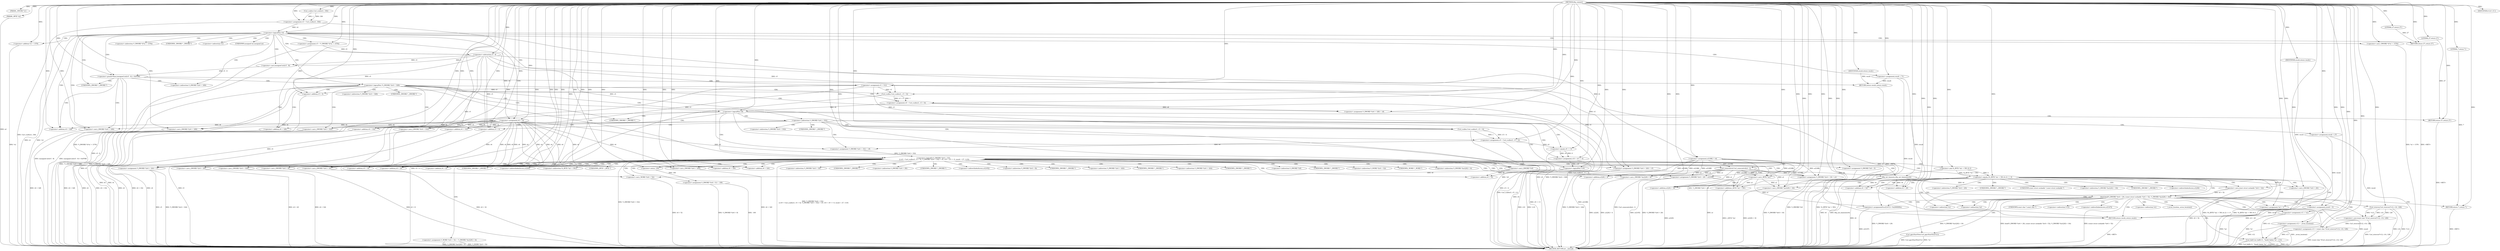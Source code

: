 digraph tftp_connect {  
"1000112" [label = "(METHOD,tftp_connect)" ]
"1000384" [label = "(METHOD_RETURN,int __fastcall)" ]
"1000113" [label = "(PARAM,_DWORD *a1)" ]
"1000114" [label = "(PARAM,_BYTE *a2)" ]
"1000127" [label = "(<operator>.assignment,v4 = Curl_ccalloc(1, 336))" ]
"1000129" [label = "(Curl_ccalloc,Curl_ccalloc(1, 336))" ]
"1000132" [label = "(<operator>.assignment,a1[188] = v4)" ]
"1000138" [label = "(<operator>.logicalNot,!v4)" ]
"1000140" [label = "(RETURN,return 27;,return 27;)" ]
"1000141" [label = "(LITERAL,27,return 27;)" ]
"1000142" [label = "(<operator>.assignment,v5 = *(_DWORD *)(*a1 + 1576))" ]
"1000145" [label = "(<operator>.cast,(_DWORD *)(*a1 + 1576))" ]
"1000147" [label = "(<operator>.addition,*a1 + 1576)" ]
"1000151" [label = "(<operator>.assignment,v6 = v4)" ]
"1000155" [label = "(IDENTIFIER,v5,if ( v5 ))" ]
"1000157" [label = "(<operator>.assignment,result = 71)" ]
"1000161" [label = "(<operator>.greaterThan,(unsigned int)(v5 - 8) > 0xFFB0)" ]
"1000162" [label = "(<operator>.cast,(unsigned int)(v5 - 8))" ]
"1000164" [label = "(<operator>.subtraction,v5 - 8)" ]
"1000168" [label = "(RETURN,return result;,return result;)" ]
"1000169" [label = "(IDENTIFIER,result,return result;)" ]
"1000172" [label = "(<operator>.assignment,v5 = 512)" ]
"1000176" [label = "(<operator>.logicalNot,!*(_DWORD *)(v6 + 328))" ]
"1000178" [label = "(<operator>.cast,(_DWORD *)(v6 + 328))" ]
"1000180" [label = "(<operator>.addition,v6 + 328)" ]
"1000184" [label = "(<operator>.assignment,v8 = Curl_ccalloc(1, v5 + 4))" ]
"1000186" [label = "(Curl_ccalloc,Curl_ccalloc(1, v5 + 4))" ]
"1000188" [label = "(<operator>.addition,v5 + 4)" ]
"1000191" [label = "(<operator>.assignment,*(_DWORD *)(v6 + 328) = v8)" ]
"1000193" [label = "(<operator>.cast,(_DWORD *)(v6 + 328))" ]
"1000195" [label = "(<operator>.addition,v6 + 328)" ]
"1000200" [label = "(<operator>.logicalNot,!v8)" ]
"1000202" [label = "(RETURN,return 27;,return 27;)" ]
"1000203" [label = "(LITERAL,27,return 27;)" ]
"1000205" [label = "(<operator>.logicalOr,*(_DWORD *)(v6 + 332)\n    || (v9 = Curl_ccalloc(1, v5 + 4), *(_DWORD *)(v6 + 332) = v9, v10 = v9 == 0, result = 27, !v10))" ]
"1000207" [label = "(<operator>.cast,(_DWORD *)(v6 + 332))" ]
"1000209" [label = "(<operator>.addition,v6 + 332)" ]
"1000213" [label = "(<operator>.assignment,v9 = Curl_ccalloc(1, v5 + 4))" ]
"1000215" [label = "(Curl_ccalloc,Curl_ccalloc(1, v5 + 4))" ]
"1000217" [label = "(<operator>.addition,v5 + 4)" ]
"1000221" [label = "(<operator>.assignment,*(_DWORD *)(v6 + 332) = v9)" ]
"1000223" [label = "(<operator>.cast,(_DWORD *)(v6 + 332))" ]
"1000225" [label = "(<operator>.addition,v6 + 332)" ]
"1000230" [label = "(<operator>.assignment,v10 = v9 == 0)" ]
"1000232" [label = "(<operator>.equals,v9 == 0)" ]
"1000236" [label = "(<operator>.assignment,result = 27)" ]
"1000239" [label = "(<operator>.logicalNot,!v10)" ]
"1000242" [label = "(Curl_conncontrol,Curl_conncontrol(a1, 1))" ]
"1000245" [label = "(<operator>.assignment,*(_DWORD *)(v6 + 16) = a1)" ]
"1000247" [label = "(<operator>.cast,(_DWORD *)(v6 + 16))" ]
"1000249" [label = "(<operator>.addition,v6 + 16)" ]
"1000253" [label = "(<operator>.assignment,*(_DWORD *)(v6 + 20) = a1[105])" ]
"1000255" [label = "(<operator>.cast,(_DWORD *)(v6 + 20))" ]
"1000257" [label = "(<operator>.addition,v6 + 20)" ]
"1000263" [label = "(<operator>.assignment,*(_DWORD *)(v6 + 8) = -100)" ]
"1000265" [label = "(<operator>.cast,(_DWORD *)(v6 + 8))" ]
"1000267" [label = "(<operator>.addition,v6 + 8)" ]
"1000270" [label = "(<operator>.minus,-100)" ]
"1000272" [label = "(<operator>.assignment,*(_DWORD *)(v6 + 320) = v5)" ]
"1000274" [label = "(<operator>.cast,(_DWORD *)(v6 + 320))" ]
"1000276" [label = "(<operator>.addition,v6 + 320)" ]
"1000280" [label = "(<operator>.assignment,*(_DWORD *)(v6 + 324) = v5)" ]
"1000282" [label = "(<operator>.cast,(_DWORD *)(v6 + 324))" ]
"1000284" [label = "(<operator>.addition,v6 + 324)" ]
"1000288" [label = "(<operator>.assignment,*(_DWORD *)v6 = 0)" ]
"1000290" [label = "(<operator>.cast,(_DWORD *)v6)" ]
"1000294" [label = "(<operator>.assignment,*(_WORD *)(v6 + 52) = *(_DWORD *)(a1[20] + 4))" ]
"1000296" [label = "(<operator>.cast,(_WORD *)(v6 + 52))" ]
"1000298" [label = "(<operator>.addition,v6 + 52)" ]
"1000302" [label = "(<operator>.cast,(_DWORD *)(a1[20] + 4))" ]
"1000304" [label = "(<operator>.addition,a1[20] + 4)" ]
"1000309" [label = "(tftp_set_timeouts,tftp_set_timeouts(v6))" ]
"1000312" [label = "(<operator>.equals,(*((_BYTE *)a1 + 591) & 2) == 0)" ]
"1000313" [label = "(<operator>.and,*((_BYTE *)a1 + 591) & 2)" ]
"1000315" [label = "(<operator>.addition,(_BYTE *)a1 + 591)" ]
"1000316" [label = "(<operator>.cast,(_BYTE *)a1)" ]
"1000324" [label = "(bind,bind(*(_DWORD *)(v6 + 20), (const struct sockaddr *)(v6 + 52), *(_DWORD *)(a1[20] + 16)))" ]
"1000326" [label = "(<operator>.cast,(_DWORD *)(v6 + 20))" ]
"1000328" [label = "(<operator>.addition,v6 + 20)" ]
"1000331" [label = "(<operator>.cast,(const struct sockaddr *)(v6 + 52))" ]
"1000333" [label = "(<operator>.addition,v6 + 52)" ]
"1000337" [label = "(<operator>.cast,(_DWORD *)(a1[20] + 16))" ]
"1000339" [label = "(<operator>.addition,a1[20] + 16)" ]
"1000345" [label = "(<operator>.assignment,v11 = *a1)" ]
"1000349" [label = "(<operator>.assignment,v12 = _errno_location())" ]
"1000352" [label = "(<operator>.assignment,v13 = (const char *)Curl_strerror(*v12, v14, 128))" ]
"1000354" [label = "(<operator>.cast,(const char *)Curl_strerror(*v12, v14, 128))" ]
"1000356" [label = "(Curl_strerror,Curl_strerror(*v12, v14, 128))" ]
"1000361" [label = "(Curl_failf,Curl_failf(v11, \"bind() failed; %s\", v13))" ]
"1000365" [label = "(RETURN,return 7;,return 7;)" ]
"1000366" [label = "(LITERAL,7,return 7;)" ]
"1000367" [label = "(<operators>.assignmentOr,a1[147] |= 0x2000000u)" ]
"1000372" [label = "(Curl_pgrsStartNow,Curl_pgrsStartNow(*a1))" ]
"1000375" [label = "(<operator>.assignment,*a2 = 1)" ]
"1000379" [label = "(<operator>.assignment,result = 0)" ]
"1000382" [label = "(RETURN,return result;,return result;)" ]
"1000383" [label = "(IDENTIFIER,result,return result;)" ]
"1000144" [label = "(<operator>.indirection,*(_DWORD *)(*a1 + 1576))" ]
"1000146" [label = "(UNKNOWN,_DWORD *,_DWORD *)" ]
"1000148" [label = "(<operator>.indirection,*a1)" ]
"1000163" [label = "(UNKNOWN,unsigned int,unsigned int)" ]
"1000177" [label = "(<operator>.indirection,*(_DWORD *)(v6 + 328))" ]
"1000179" [label = "(UNKNOWN,_DWORD *,_DWORD *)" ]
"1000192" [label = "(<operator>.indirection,*(_DWORD *)(v6 + 328))" ]
"1000194" [label = "(UNKNOWN,_DWORD *,_DWORD *)" ]
"1000206" [label = "(<operator>.indirection,*(_DWORD *)(v6 + 332))" ]
"1000208" [label = "(UNKNOWN,_DWORD *,_DWORD *)" ]
"1000222" [label = "(<operator>.indirection,*(_DWORD *)(v6 + 332))" ]
"1000224" [label = "(UNKNOWN,_DWORD *,_DWORD *)" ]
"1000246" [label = "(<operator>.indirection,*(_DWORD *)(v6 + 16))" ]
"1000248" [label = "(UNKNOWN,_DWORD *,_DWORD *)" ]
"1000254" [label = "(<operator>.indirection,*(_DWORD *)(v6 + 20))" ]
"1000256" [label = "(UNKNOWN,_DWORD *,_DWORD *)" ]
"1000260" [label = "(<operator>.indirectIndexAccess,a1[105])" ]
"1000264" [label = "(<operator>.indirection,*(_DWORD *)(v6 + 8))" ]
"1000266" [label = "(UNKNOWN,_DWORD *,_DWORD *)" ]
"1000273" [label = "(<operator>.indirection,*(_DWORD *)(v6 + 320))" ]
"1000275" [label = "(UNKNOWN,_DWORD *,_DWORD *)" ]
"1000281" [label = "(<operator>.indirection,*(_DWORD *)(v6 + 324))" ]
"1000283" [label = "(UNKNOWN,_DWORD *,_DWORD *)" ]
"1000289" [label = "(<operator>.indirection,*(_DWORD *)v6)" ]
"1000291" [label = "(UNKNOWN,_DWORD *,_DWORD *)" ]
"1000295" [label = "(<operator>.indirection,*(_WORD *)(v6 + 52))" ]
"1000297" [label = "(UNKNOWN,_WORD *,_WORD *)" ]
"1000301" [label = "(<operator>.indirection,*(_DWORD *)(a1[20] + 4))" ]
"1000303" [label = "(UNKNOWN,_DWORD *,_DWORD *)" ]
"1000305" [label = "(<operator>.indirectIndexAccess,a1[20])" ]
"1000314" [label = "(<operator>.indirection,*((_BYTE *)a1 + 591))" ]
"1000317" [label = "(UNKNOWN,_BYTE *,_BYTE *)" ]
"1000325" [label = "(<operator>.indirection,*(_DWORD *)(v6 + 20))" ]
"1000327" [label = "(UNKNOWN,_DWORD *,_DWORD *)" ]
"1000332" [label = "(UNKNOWN,const struct sockaddr *,const struct sockaddr *)" ]
"1000336" [label = "(<operator>.indirection,*(_DWORD *)(a1[20] + 16))" ]
"1000338" [label = "(UNKNOWN,_DWORD *,_DWORD *)" ]
"1000340" [label = "(<operator>.indirectIndexAccess,a1[20])" ]
"1000347" [label = "(<operator>.indirection,*a1)" ]
"1000351" [label = "(_errno_location,_errno_location())" ]
"1000355" [label = "(UNKNOWN,const char *,const char *)" ]
"1000357" [label = "(<operator>.indirection,*v12)" ]
"1000368" [label = "(<operator>.indirectIndexAccess,a1[147])" ]
"1000373" [label = "(<operator>.indirection,*a1)" ]
"1000376" [label = "(<operator>.indirection,*a2)" ]
  "1000382" -> "1000384"  [ label = "DDG: <RET>"] 
  "1000202" -> "1000384"  [ label = "DDG: <RET>"] 
  "1000365" -> "1000384"  [ label = "DDG: <RET>"] 
  "1000232" -> "1000384"  [ label = "DDG: v9"] 
  "1000294" -> "1000384"  [ label = "DDG: *(_DWORD *)(a1[20] + 4)"] 
  "1000253" -> "1000384"  [ label = "DDG: a1[105]"] 
  "1000288" -> "1000384"  [ label = "DDG: *(_DWORD *)v6"] 
  "1000162" -> "1000384"  [ label = "DDG: v5 - 8"] 
  "1000142" -> "1000384"  [ label = "DDG: *(_DWORD *)(*a1 + 1576)"] 
  "1000161" -> "1000384"  [ label = "DDG: (unsigned int)(v5 - 8) > 0xFFB0"] 
  "1000265" -> "1000384"  [ label = "DDG: v6 + 8"] 
  "1000217" -> "1000384"  [ label = "DDG: v5"] 
  "1000205" -> "1000384"  [ label = "DDG: *(_DWORD *)(v6 + 332)\n    || (v9 = Curl_ccalloc(1, v5 + 4), *(_DWORD *)(v6 + 332) = v9, v10 = v9 == 0, result = 27, !v10)"] 
  "1000200" -> "1000384"  [ label = "DDG: !v8"] 
  "1000294" -> "1000384"  [ label = "DDG: *(_WORD *)(v6 + 52)"] 
  "1000315" -> "1000384"  [ label = "DDG: (_BYTE *)a1"] 
  "1000138" -> "1000384"  [ label = "DDG: v4"] 
  "1000324" -> "1000384"  [ label = "DDG: *(_DWORD *)(v6 + 20)"] 
  "1000188" -> "1000384"  [ label = "DDG: v5"] 
  "1000239" -> "1000384"  [ label = "DDG: !v10"] 
  "1000349" -> "1000384"  [ label = "DDG: _errno_location()"] 
  "1000333" -> "1000384"  [ label = "DDG: v6"] 
  "1000361" -> "1000384"  [ label = "DDG: v13"] 
  "1000245" -> "1000384"  [ label = "DDG: *(_DWORD *)(v6 + 16)"] 
  "1000312" -> "1000384"  [ label = "DDG: *((_BYTE *)a1 + 591) & 2"] 
  "1000215" -> "1000384"  [ label = "DDG: v5 + 4"] 
  "1000379" -> "1000384"  [ label = "DDG: result"] 
  "1000151" -> "1000384"  [ label = "DDG: v6"] 
  "1000296" -> "1000384"  [ label = "DDG: v6 + 52"] 
  "1000375" -> "1000384"  [ label = "DDG: *a2"] 
  "1000354" -> "1000384"  [ label = "DDG: Curl_strerror(*v12, v14, 128)"] 
  "1000263" -> "1000384"  [ label = "DDG: -100"] 
  "1000151" -> "1000384"  [ label = "DDG: v4"] 
  "1000225" -> "1000384"  [ label = "DDG: v6"] 
  "1000367" -> "1000384"  [ label = "DDG: a1[147]"] 
  "1000132" -> "1000384"  [ label = "DDG: a1[188]"] 
  "1000178" -> "1000384"  [ label = "DDG: v6 + 328"] 
  "1000147" -> "1000384"  [ label = "DDG: *a1"] 
  "1000309" -> "1000384"  [ label = "DDG: v6"] 
  "1000145" -> "1000384"  [ label = "DDG: *a1 + 1576"] 
  "1000157" -> "1000384"  [ label = "DDG: result"] 
  "1000213" -> "1000384"  [ label = "DDG: Curl_ccalloc(1, v5 + 4)"] 
  "1000236" -> "1000384"  [ label = "DDG: result"] 
  "1000302" -> "1000384"  [ label = "DDG: a1[20] + 4"] 
  "1000349" -> "1000384"  [ label = "DDG: v12"] 
  "1000138" -> "1000384"  [ label = "DDG: !v4"] 
  "1000230" -> "1000384"  [ label = "DDG: v9 == 0"] 
  "1000361" -> "1000384"  [ label = "DDG: Curl_failf(v11, \"bind() failed; %s\", v13)"] 
  "1000356" -> "1000384"  [ label = "DDG: v14"] 
  "1000313" -> "1000384"  [ label = "DDG: *((_BYTE *)a1 + 591)"] 
  "1000247" -> "1000384"  [ label = "DDG: v6 + 16"] 
  "1000223" -> "1000384"  [ label = "DDG: v6 + 332"] 
  "1000280" -> "1000384"  [ label = "DDG: v5"] 
  "1000372" -> "1000384"  [ label = "DDG: Curl_pgrsStartNow(*a1)"] 
  "1000255" -> "1000384"  [ label = "DDG: v6 + 20"] 
  "1000207" -> "1000384"  [ label = "DDG: v6 + 332"] 
  "1000186" -> "1000384"  [ label = "DDG: v5 + 4"] 
  "1000280" -> "1000384"  [ label = "DDG: *(_DWORD *)(v6 + 324)"] 
  "1000191" -> "1000384"  [ label = "DDG: *(_DWORD *)(v6 + 328)"] 
  "1000326" -> "1000384"  [ label = "DDG: v6 + 20"] 
  "1000324" -> "1000384"  [ label = "DDG: *(_DWORD *)(a1[20] + 16)"] 
  "1000200" -> "1000384"  [ label = "DDG: v8"] 
  "1000205" -> "1000384"  [ label = "DDG: *(_DWORD *)(v6 + 332)"] 
  "1000114" -> "1000384"  [ label = "DDG: a2"] 
  "1000272" -> "1000384"  [ label = "DDG: *(_DWORD *)(v6 + 320)"] 
  "1000176" -> "1000384"  [ label = "DDG: *(_DWORD *)(v6 + 328)"] 
  "1000242" -> "1000384"  [ label = "DDG: Curl_conncontrol(a1, 1)"] 
  "1000176" -> "1000384"  [ label = "DDG: !*(_DWORD *)(v6 + 328)"] 
  "1000195" -> "1000384"  [ label = "DDG: v6"] 
  "1000337" -> "1000384"  [ label = "DDG: a1[20] + 16"] 
  "1000352" -> "1000384"  [ label = "DDG: (const char *)Curl_strerror(*v12, v14, 128)"] 
  "1000345" -> "1000384"  [ label = "DDG: *a1"] 
  "1000263" -> "1000384"  [ label = "DDG: *(_DWORD *)(v6 + 8)"] 
  "1000127" -> "1000384"  [ label = "DDG: Curl_ccalloc(1, 336)"] 
  "1000356" -> "1000384"  [ label = "DDG: *v12"] 
  "1000209" -> "1000384"  [ label = "DDG: v6"] 
  "1000282" -> "1000384"  [ label = "DDG: v6 + 324"] 
  "1000304" -> "1000384"  [ label = "DDG: a1[20]"] 
  "1000172" -> "1000384"  [ label = "DDG: v5"] 
  "1000339" -> "1000384"  [ label = "DDG: a1[20]"] 
  "1000253" -> "1000384"  [ label = "DDG: *(_DWORD *)(v6 + 20)"] 
  "1000309" -> "1000384"  [ label = "DDG: tftp_set_timeouts(v6)"] 
  "1000193" -> "1000384"  [ label = "DDG: v6 + 328"] 
  "1000316" -> "1000384"  [ label = "DDG: a1"] 
  "1000372" -> "1000384"  [ label = "DDG: *a1"] 
  "1000274" -> "1000384"  [ label = "DDG: v6 + 320"] 
  "1000239" -> "1000384"  [ label = "DDG: v10"] 
  "1000324" -> "1000384"  [ label = "DDG: bind(*(_DWORD *)(v6 + 20), (const struct sockaddr *)(v6 + 52), *(_DWORD *)(a1[20] + 16))"] 
  "1000312" -> "1000384"  [ label = "DDG: (*((_BYTE *)a1 + 591) & 2) == 0"] 
  "1000361" -> "1000384"  [ label = "DDG: v11"] 
  "1000164" -> "1000384"  [ label = "DDG: v5"] 
  "1000161" -> "1000384"  [ label = "DDG: (unsigned int)(v5 - 8)"] 
  "1000184" -> "1000384"  [ label = "DDG: Curl_ccalloc(1, v5 + 4)"] 
  "1000331" -> "1000384"  [ label = "DDG: v6 + 52"] 
  "1000324" -> "1000384"  [ label = "DDG: (const struct sockaddr *)(v6 + 52)"] 
  "1000140" -> "1000384"  [ label = "DDG: <RET>"] 
  "1000168" -> "1000384"  [ label = "DDG: <RET>"] 
  "1000112" -> "1000113"  [ label = "DDG: "] 
  "1000112" -> "1000114"  [ label = "DDG: "] 
  "1000129" -> "1000127"  [ label = "DDG: 1"] 
  "1000129" -> "1000127"  [ label = "DDG: 336"] 
  "1000112" -> "1000127"  [ label = "DDG: "] 
  "1000112" -> "1000129"  [ label = "DDG: "] 
  "1000127" -> "1000132"  [ label = "DDG: v4"] 
  "1000112" -> "1000132"  [ label = "DDG: "] 
  "1000112" -> "1000138"  [ label = "DDG: "] 
  "1000127" -> "1000138"  [ label = "DDG: v4"] 
  "1000141" -> "1000140"  [ label = "DDG: 27"] 
  "1000112" -> "1000140"  [ label = "DDG: "] 
  "1000112" -> "1000141"  [ label = "DDG: "] 
  "1000112" -> "1000142"  [ label = "DDG: "] 
  "1000112" -> "1000145"  [ label = "DDG: "] 
  "1000112" -> "1000147"  [ label = "DDG: "] 
  "1000138" -> "1000151"  [ label = "DDG: v4"] 
  "1000112" -> "1000151"  [ label = "DDG: "] 
  "1000112" -> "1000155"  [ label = "DDG: "] 
  "1000112" -> "1000157"  [ label = "DDG: "] 
  "1000162" -> "1000161"  [ label = "DDG: v5 - 8"] 
  "1000164" -> "1000162"  [ label = "DDG: v5"] 
  "1000164" -> "1000162"  [ label = "DDG: 8"] 
  "1000142" -> "1000164"  [ label = "DDG: v5"] 
  "1000112" -> "1000164"  [ label = "DDG: "] 
  "1000112" -> "1000161"  [ label = "DDG: "] 
  "1000169" -> "1000168"  [ label = "DDG: result"] 
  "1000157" -> "1000168"  [ label = "DDG: result"] 
  "1000112" -> "1000169"  [ label = "DDG: "] 
  "1000112" -> "1000172"  [ label = "DDG: "] 
  "1000151" -> "1000178"  [ label = "DDG: v6"] 
  "1000112" -> "1000178"  [ label = "DDG: "] 
  "1000151" -> "1000180"  [ label = "DDG: v6"] 
  "1000112" -> "1000180"  [ label = "DDG: "] 
  "1000186" -> "1000184"  [ label = "DDG: 1"] 
  "1000186" -> "1000184"  [ label = "DDG: v5 + 4"] 
  "1000112" -> "1000184"  [ label = "DDG: "] 
  "1000112" -> "1000186"  [ label = "DDG: "] 
  "1000172" -> "1000186"  [ label = "DDG: v5"] 
  "1000164" -> "1000186"  [ label = "DDG: v5"] 
  "1000172" -> "1000188"  [ label = "DDG: v5"] 
  "1000164" -> "1000188"  [ label = "DDG: v5"] 
  "1000112" -> "1000188"  [ label = "DDG: "] 
  "1000184" -> "1000191"  [ label = "DDG: v8"] 
  "1000112" -> "1000191"  [ label = "DDG: "] 
  "1000112" -> "1000193"  [ label = "DDG: "] 
  "1000151" -> "1000193"  [ label = "DDG: v6"] 
  "1000112" -> "1000195"  [ label = "DDG: "] 
  "1000151" -> "1000195"  [ label = "DDG: v6"] 
  "1000112" -> "1000200"  [ label = "DDG: "] 
  "1000184" -> "1000200"  [ label = "DDG: v8"] 
  "1000203" -> "1000202"  [ label = "DDG: 27"] 
  "1000112" -> "1000202"  [ label = "DDG: "] 
  "1000112" -> "1000203"  [ label = "DDG: "] 
  "1000221" -> "1000205"  [ label = "DDG: *(_DWORD *)(v6 + 332)"] 
  "1000112" -> "1000207"  [ label = "DDG: "] 
  "1000151" -> "1000207"  [ label = "DDG: v6"] 
  "1000112" -> "1000209"  [ label = "DDG: "] 
  "1000151" -> "1000209"  [ label = "DDG: v6"] 
  "1000215" -> "1000213"  [ label = "DDG: 1"] 
  "1000215" -> "1000213"  [ label = "DDG: v5 + 4"] 
  "1000112" -> "1000213"  [ label = "DDG: "] 
  "1000112" -> "1000215"  [ label = "DDG: "] 
  "1000172" -> "1000215"  [ label = "DDG: v5"] 
  "1000164" -> "1000215"  [ label = "DDG: v5"] 
  "1000172" -> "1000217"  [ label = "DDG: v5"] 
  "1000164" -> "1000217"  [ label = "DDG: v5"] 
  "1000112" -> "1000217"  [ label = "DDG: "] 
  "1000213" -> "1000221"  [ label = "DDG: v9"] 
  "1000112" -> "1000221"  [ label = "DDG: "] 
  "1000112" -> "1000223"  [ label = "DDG: "] 
  "1000151" -> "1000223"  [ label = "DDG: v6"] 
  "1000112" -> "1000225"  [ label = "DDG: "] 
  "1000151" -> "1000225"  [ label = "DDG: v6"] 
  "1000232" -> "1000230"  [ label = "DDG: v9"] 
  "1000232" -> "1000230"  [ label = "DDG: 0"] 
  "1000112" -> "1000230"  [ label = "DDG: "] 
  "1000112" -> "1000232"  [ label = "DDG: "] 
  "1000213" -> "1000232"  [ label = "DDG: v9"] 
  "1000112" -> "1000236"  [ label = "DDG: "] 
  "1000230" -> "1000239"  [ label = "DDG: v10"] 
  "1000112" -> "1000239"  [ label = "DDG: "] 
  "1000132" -> "1000242"  [ label = "DDG: a1[188]"] 
  "1000112" -> "1000242"  [ label = "DDG: "] 
  "1000242" -> "1000245"  [ label = "DDG: a1"] 
  "1000132" -> "1000245"  [ label = "DDG: a1[188]"] 
  "1000112" -> "1000245"  [ label = "DDG: "] 
  "1000112" -> "1000247"  [ label = "DDG: "] 
  "1000151" -> "1000247"  [ label = "DDG: v6"] 
  "1000112" -> "1000249"  [ label = "DDG: "] 
  "1000151" -> "1000249"  [ label = "DDG: v6"] 
  "1000242" -> "1000253"  [ label = "DDG: a1"] 
  "1000132" -> "1000253"  [ label = "DDG: a1[188]"] 
  "1000112" -> "1000253"  [ label = "DDG: "] 
  "1000112" -> "1000255"  [ label = "DDG: "] 
  "1000151" -> "1000255"  [ label = "DDG: v6"] 
  "1000112" -> "1000257"  [ label = "DDG: "] 
  "1000151" -> "1000257"  [ label = "DDG: v6"] 
  "1000270" -> "1000263"  [ label = "DDG: 100"] 
  "1000112" -> "1000265"  [ label = "DDG: "] 
  "1000151" -> "1000265"  [ label = "DDG: v6"] 
  "1000112" -> "1000267"  [ label = "DDG: "] 
  "1000151" -> "1000267"  [ label = "DDG: v6"] 
  "1000112" -> "1000270"  [ label = "DDG: "] 
  "1000172" -> "1000272"  [ label = "DDG: v5"] 
  "1000164" -> "1000272"  [ label = "DDG: v5"] 
  "1000112" -> "1000272"  [ label = "DDG: "] 
  "1000112" -> "1000274"  [ label = "DDG: "] 
  "1000151" -> "1000274"  [ label = "DDG: v6"] 
  "1000112" -> "1000276"  [ label = "DDG: "] 
  "1000151" -> "1000276"  [ label = "DDG: v6"] 
  "1000112" -> "1000280"  [ label = "DDG: "] 
  "1000172" -> "1000280"  [ label = "DDG: v5"] 
  "1000164" -> "1000280"  [ label = "DDG: v5"] 
  "1000112" -> "1000282"  [ label = "DDG: "] 
  "1000151" -> "1000282"  [ label = "DDG: v6"] 
  "1000112" -> "1000284"  [ label = "DDG: "] 
  "1000151" -> "1000284"  [ label = "DDG: v6"] 
  "1000112" -> "1000288"  [ label = "DDG: "] 
  "1000112" -> "1000290"  [ label = "DDG: "] 
  "1000151" -> "1000290"  [ label = "DDG: v6"] 
  "1000290" -> "1000296"  [ label = "DDG: v6"] 
  "1000112" -> "1000296"  [ label = "DDG: "] 
  "1000290" -> "1000298"  [ label = "DDG: v6"] 
  "1000112" -> "1000298"  [ label = "DDG: "] 
  "1000242" -> "1000302"  [ label = "DDG: a1"] 
  "1000132" -> "1000302"  [ label = "DDG: a1[188]"] 
  "1000112" -> "1000302"  [ label = "DDG: "] 
  "1000242" -> "1000304"  [ label = "DDG: a1"] 
  "1000132" -> "1000304"  [ label = "DDG: a1[188]"] 
  "1000112" -> "1000304"  [ label = "DDG: "] 
  "1000112" -> "1000309"  [ label = "DDG: "] 
  "1000290" -> "1000309"  [ label = "DDG: v6"] 
  "1000313" -> "1000312"  [ label = "DDG: *((_BYTE *)a1 + 591)"] 
  "1000313" -> "1000312"  [ label = "DDG: 2"] 
  "1000316" -> "1000315"  [ label = "DDG: a1"] 
  "1000132" -> "1000316"  [ label = "DDG: a1[188]"] 
  "1000112" -> "1000316"  [ label = "DDG: "] 
  "1000242" -> "1000316"  [ label = "DDG: a1"] 
  "1000112" -> "1000315"  [ label = "DDG: "] 
  "1000112" -> "1000313"  [ label = "DDG: "] 
  "1000112" -> "1000312"  [ label = "DDG: "] 
  "1000253" -> "1000324"  [ label = "DDG: *(_DWORD *)(v6 + 20)"] 
  "1000309" -> "1000326"  [ label = "DDG: v6"] 
  "1000112" -> "1000326"  [ label = "DDG: "] 
  "1000309" -> "1000328"  [ label = "DDG: v6"] 
  "1000112" -> "1000328"  [ label = "DDG: "] 
  "1000331" -> "1000324"  [ label = "DDG: v6 + 52"] 
  "1000112" -> "1000331"  [ label = "DDG: "] 
  "1000309" -> "1000331"  [ label = "DDG: v6"] 
  "1000112" -> "1000333"  [ label = "DDG: "] 
  "1000309" -> "1000333"  [ label = "DDG: v6"] 
  "1000316" -> "1000337"  [ label = "DDG: a1"] 
  "1000242" -> "1000337"  [ label = "DDG: a1"] 
  "1000132" -> "1000337"  [ label = "DDG: a1[188]"] 
  "1000112" -> "1000337"  [ label = "DDG: "] 
  "1000316" -> "1000339"  [ label = "DDG: a1"] 
  "1000242" -> "1000339"  [ label = "DDG: a1"] 
  "1000132" -> "1000339"  [ label = "DDG: a1[188]"] 
  "1000112" -> "1000339"  [ label = "DDG: "] 
  "1000112" -> "1000345"  [ label = "DDG: "] 
  "1000112" -> "1000349"  [ label = "DDG: "] 
  "1000354" -> "1000352"  [ label = "DDG: Curl_strerror(*v12, v14, 128)"] 
  "1000112" -> "1000352"  [ label = "DDG: "] 
  "1000356" -> "1000354"  [ label = "DDG: *v12"] 
  "1000356" -> "1000354"  [ label = "DDG: v14"] 
  "1000356" -> "1000354"  [ label = "DDG: 128"] 
  "1000112" -> "1000356"  [ label = "DDG: "] 
  "1000345" -> "1000361"  [ label = "DDG: v11"] 
  "1000112" -> "1000361"  [ label = "DDG: "] 
  "1000352" -> "1000361"  [ label = "DDG: v13"] 
  "1000366" -> "1000365"  [ label = "DDG: 7"] 
  "1000112" -> "1000365"  [ label = "DDG: "] 
  "1000112" -> "1000366"  [ label = "DDG: "] 
  "1000112" -> "1000367"  [ label = "DDG: "] 
  "1000316" -> "1000367"  [ label = "DDG: a1"] 
  "1000112" -> "1000375"  [ label = "DDG: "] 
  "1000112" -> "1000379"  [ label = "DDG: "] 
  "1000383" -> "1000382"  [ label = "DDG: result"] 
  "1000379" -> "1000382"  [ label = "DDG: result"] 
  "1000157" -> "1000382"  [ label = "DDG: result"] 
  "1000236" -> "1000382"  [ label = "DDG: result"] 
  "1000112" -> "1000383"  [ label = "DDG: "] 
  "1000138" -> "1000144"  [ label = "CDG: "] 
  "1000138" -> "1000142"  [ label = "CDG: "] 
  "1000138" -> "1000140"  [ label = "CDG: "] 
  "1000138" -> "1000151"  [ label = "CDG: "] 
  "1000138" -> "1000148"  [ label = "CDG: "] 
  "1000138" -> "1000147"  [ label = "CDG: "] 
  "1000138" -> "1000146"  [ label = "CDG: "] 
  "1000138" -> "1000145"  [ label = "CDG: "] 
  "1000138" -> "1000157"  [ label = "CDG: "] 
  "1000138" -> "1000176"  [ label = "CDG: "] 
  "1000138" -> "1000172"  [ label = "CDG: "] 
  "1000138" -> "1000164"  [ label = "CDG: "] 
  "1000138" -> "1000163"  [ label = "CDG: "] 
  "1000138" -> "1000162"  [ label = "CDG: "] 
  "1000138" -> "1000161"  [ label = "CDG: "] 
  "1000138" -> "1000180"  [ label = "CDG: "] 
  "1000138" -> "1000179"  [ label = "CDG: "] 
  "1000138" -> "1000178"  [ label = "CDG: "] 
  "1000138" -> "1000177"  [ label = "CDG: "] 
  "1000161" -> "1000176"  [ label = "CDG: "] 
  "1000161" -> "1000168"  [ label = "CDG: "] 
  "1000161" -> "1000180"  [ label = "CDG: "] 
  "1000161" -> "1000179"  [ label = "CDG: "] 
  "1000161" -> "1000178"  [ label = "CDG: "] 
  "1000161" -> "1000177"  [ label = "CDG: "] 
  "1000176" -> "1000192"  [ label = "CDG: "] 
  "1000176" -> "1000191"  [ label = "CDG: "] 
  "1000176" -> "1000188"  [ label = "CDG: "] 
  "1000176" -> "1000186"  [ label = "CDG: "] 
  "1000176" -> "1000184"  [ label = "CDG: "] 
  "1000176" -> "1000208"  [ label = "CDG: "] 
  "1000176" -> "1000207"  [ label = "CDG: "] 
  "1000176" -> "1000206"  [ label = "CDG: "] 
  "1000176" -> "1000205"  [ label = "CDG: "] 
  "1000176" -> "1000200"  [ label = "CDG: "] 
  "1000176" -> "1000195"  [ label = "CDG: "] 
  "1000176" -> "1000194"  [ label = "CDG: "] 
  "1000176" -> "1000193"  [ label = "CDG: "] 
  "1000176" -> "1000209"  [ label = "CDG: "] 
  "1000200" -> "1000208"  [ label = "CDG: "] 
  "1000200" -> "1000207"  [ label = "CDG: "] 
  "1000200" -> "1000206"  [ label = "CDG: "] 
  "1000200" -> "1000205"  [ label = "CDG: "] 
  "1000200" -> "1000202"  [ label = "CDG: "] 
  "1000200" -> "1000209"  [ label = "CDG: "] 
  "1000205" -> "1000256"  [ label = "CDG: "] 
  "1000205" -> "1000255"  [ label = "CDG: "] 
  "1000205" -> "1000254"  [ label = "CDG: "] 
  "1000205" -> "1000253"  [ label = "CDG: "] 
  "1000205" -> "1000249"  [ label = "CDG: "] 
  "1000205" -> "1000248"  [ label = "CDG: "] 
  "1000205" -> "1000247"  [ label = "CDG: "] 
  "1000205" -> "1000246"  [ label = "CDG: "] 
  "1000205" -> "1000245"  [ label = "CDG: "] 
  "1000205" -> "1000242"  [ label = "CDG: "] 
  "1000205" -> "1000272"  [ label = "CDG: "] 
  "1000205" -> "1000270"  [ label = "CDG: "] 
  "1000205" -> "1000267"  [ label = "CDG: "] 
  "1000205" -> "1000266"  [ label = "CDG: "] 
  "1000205" -> "1000265"  [ label = "CDG: "] 
  "1000205" -> "1000264"  [ label = "CDG: "] 
  "1000205" -> "1000263"  [ label = "CDG: "] 
  "1000205" -> "1000260"  [ label = "CDG: "] 
  "1000205" -> "1000257"  [ label = "CDG: "] 
  "1000205" -> "1000288"  [ label = "CDG: "] 
  "1000205" -> "1000284"  [ label = "CDG: "] 
  "1000205" -> "1000283"  [ label = "CDG: "] 
  "1000205" -> "1000282"  [ label = "CDG: "] 
  "1000205" -> "1000281"  [ label = "CDG: "] 
  "1000205" -> "1000280"  [ label = "CDG: "] 
  "1000205" -> "1000276"  [ label = "CDG: "] 
  "1000205" -> "1000275"  [ label = "CDG: "] 
  "1000205" -> "1000274"  [ label = "CDG: "] 
  "1000205" -> "1000273"  [ label = "CDG: "] 
  "1000205" -> "1000304"  [ label = "CDG: "] 
  "1000205" -> "1000303"  [ label = "CDG: "] 
  "1000205" -> "1000302"  [ label = "CDG: "] 
  "1000205" -> "1000301"  [ label = "CDG: "] 
  "1000205" -> "1000298"  [ label = "CDG: "] 
  "1000205" -> "1000297"  [ label = "CDG: "] 
  "1000205" -> "1000296"  [ label = "CDG: "] 
  "1000205" -> "1000295"  [ label = "CDG: "] 
  "1000205" -> "1000294"  [ label = "CDG: "] 
  "1000205" -> "1000291"  [ label = "CDG: "] 
  "1000205" -> "1000290"  [ label = "CDG: "] 
  "1000205" -> "1000289"  [ label = "CDG: "] 
  "1000205" -> "1000317"  [ label = "CDG: "] 
  "1000205" -> "1000316"  [ label = "CDG: "] 
  "1000205" -> "1000315"  [ label = "CDG: "] 
  "1000205" -> "1000314"  [ label = "CDG: "] 
  "1000205" -> "1000313"  [ label = "CDG: "] 
  "1000205" -> "1000312"  [ label = "CDG: "] 
  "1000205" -> "1000309"  [ label = "CDG: "] 
  "1000205" -> "1000305"  [ label = "CDG: "] 
  "1000205" -> "1000382"  [ label = "CDG: "] 
  "1000206" -> "1000224"  [ label = "CDG: "] 
  "1000206" -> "1000223"  [ label = "CDG: "] 
  "1000206" -> "1000222"  [ label = "CDG: "] 
  "1000206" -> "1000221"  [ label = "CDG: "] 
  "1000206" -> "1000217"  [ label = "CDG: "] 
  "1000206" -> "1000215"  [ label = "CDG: "] 
  "1000206" -> "1000213"  [ label = "CDG: "] 
  "1000206" -> "1000239"  [ label = "CDG: "] 
  "1000206" -> "1000236"  [ label = "CDG: "] 
  "1000206" -> "1000232"  [ label = "CDG: "] 
  "1000206" -> "1000230"  [ label = "CDG: "] 
  "1000206" -> "1000225"  [ label = "CDG: "] 
  "1000312" -> "1000336"  [ label = "CDG: "] 
  "1000312" -> "1000333"  [ label = "CDG: "] 
  "1000312" -> "1000332"  [ label = "CDG: "] 
  "1000312" -> "1000331"  [ label = "CDG: "] 
  "1000312" -> "1000328"  [ label = "CDG: "] 
  "1000312" -> "1000327"  [ label = "CDG: "] 
  "1000312" -> "1000326"  [ label = "CDG: "] 
  "1000312" -> "1000325"  [ label = "CDG: "] 
  "1000312" -> "1000324"  [ label = "CDG: "] 
  "1000312" -> "1000340"  [ label = "CDG: "] 
  "1000312" -> "1000339"  [ label = "CDG: "] 
  "1000312" -> "1000338"  [ label = "CDG: "] 
  "1000312" -> "1000337"  [ label = "CDG: "] 
  "1000312" -> "1000382"  [ label = "CDG: "] 
  "1000312" -> "1000379"  [ label = "CDG: "] 
  "1000312" -> "1000376"  [ label = "CDG: "] 
  "1000312" -> "1000375"  [ label = "CDG: "] 
  "1000312" -> "1000373"  [ label = "CDG: "] 
  "1000312" -> "1000372"  [ label = "CDG: "] 
  "1000324" -> "1000352"  [ label = "CDG: "] 
  "1000324" -> "1000351"  [ label = "CDG: "] 
  "1000324" -> "1000349"  [ label = "CDG: "] 
  "1000324" -> "1000347"  [ label = "CDG: "] 
  "1000324" -> "1000345"  [ label = "CDG: "] 
  "1000324" -> "1000368"  [ label = "CDG: "] 
  "1000324" -> "1000367"  [ label = "CDG: "] 
  "1000324" -> "1000365"  [ label = "CDG: "] 
  "1000324" -> "1000361"  [ label = "CDG: "] 
  "1000324" -> "1000357"  [ label = "CDG: "] 
  "1000324" -> "1000356"  [ label = "CDG: "] 
  "1000324" -> "1000355"  [ label = "CDG: "] 
  "1000324" -> "1000354"  [ label = "CDG: "] 
  "1000324" -> "1000382"  [ label = "CDG: "] 
  "1000324" -> "1000379"  [ label = "CDG: "] 
  "1000324" -> "1000376"  [ label = "CDG: "] 
  "1000324" -> "1000375"  [ label = "CDG: "] 
  "1000324" -> "1000373"  [ label = "CDG: "] 
  "1000324" -> "1000372"  [ label = "CDG: "] 
}
